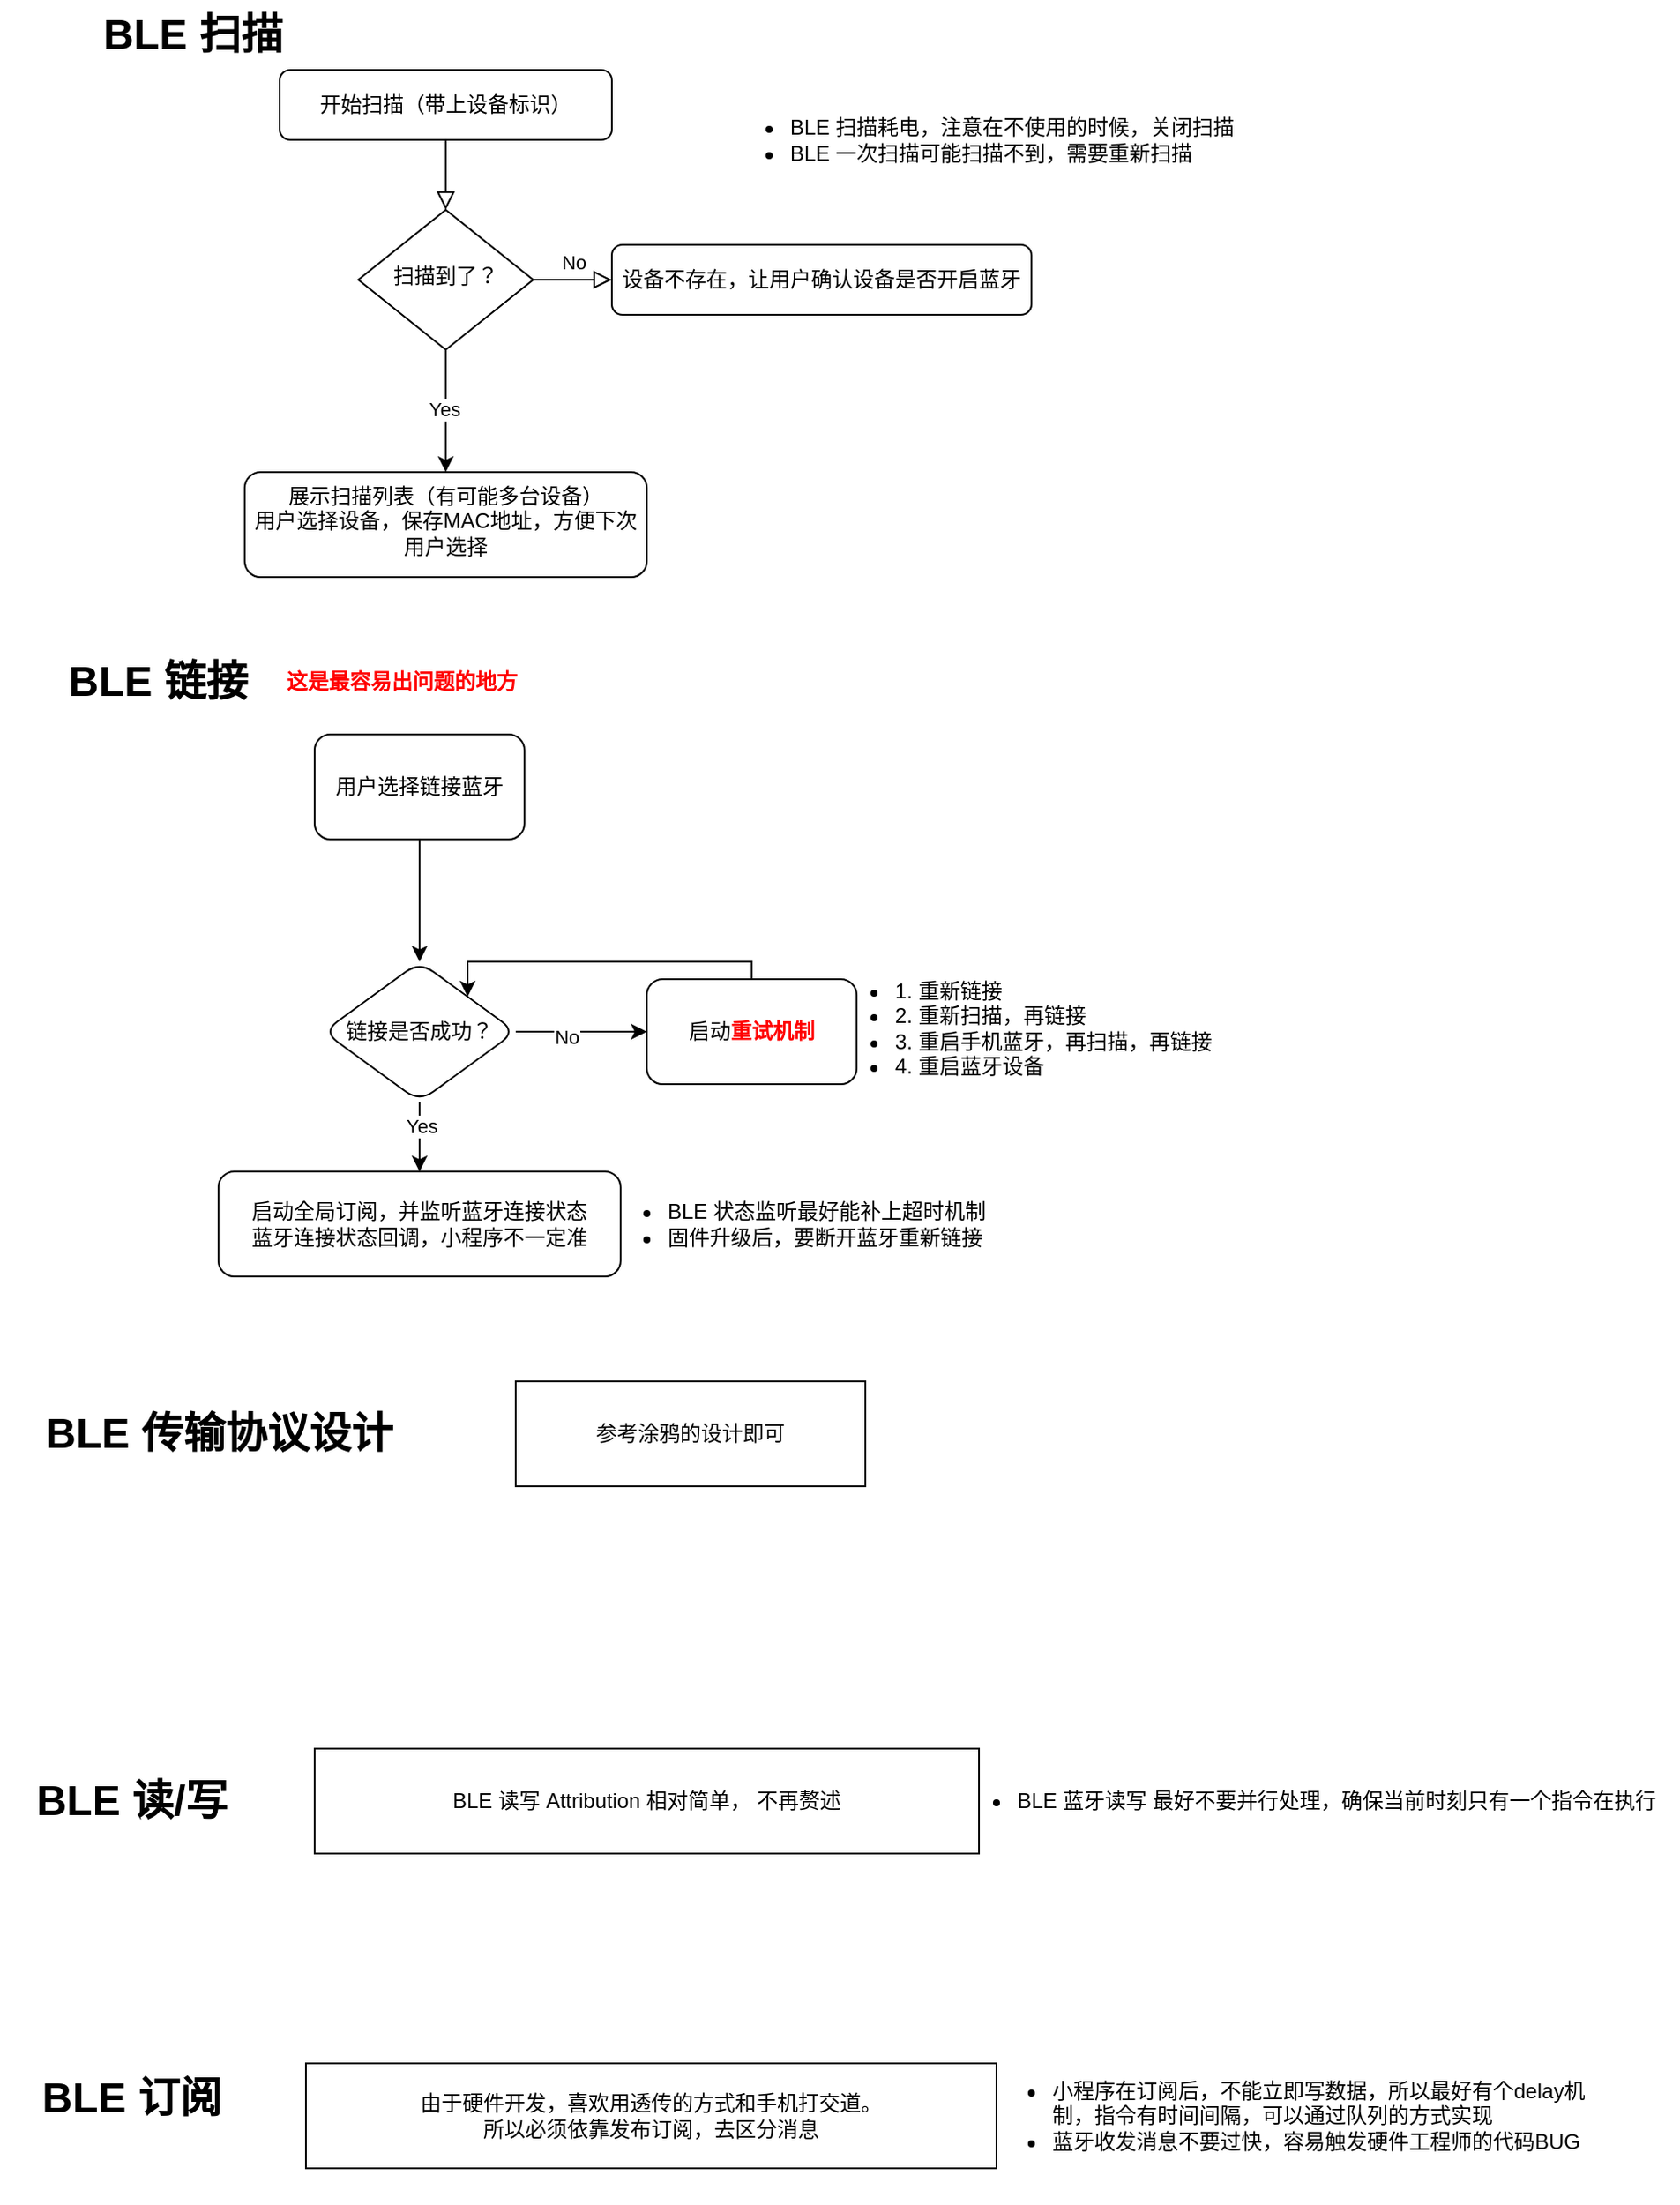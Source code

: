 <mxfile version="21.6.6" type="github">
  <diagram id="C5RBs43oDa-KdzZeNtuy" name="Page-1">
    <mxGraphModel dx="1434" dy="680" grid="1" gridSize="10" guides="1" tooltips="1" connect="1" arrows="1" fold="1" page="1" pageScale="1" pageWidth="827" pageHeight="1600" math="0" shadow="0">
      <root>
        <mxCell id="WIyWlLk6GJQsqaUBKTNV-0" />
        <mxCell id="WIyWlLk6GJQsqaUBKTNV-1" parent="WIyWlLk6GJQsqaUBKTNV-0" />
        <mxCell id="WIyWlLk6GJQsqaUBKTNV-2" value="" style="rounded=0;html=1;jettySize=auto;orthogonalLoop=1;fontSize=11;endArrow=block;endFill=0;endSize=8;strokeWidth=1;shadow=0;labelBackgroundColor=none;edgeStyle=orthogonalEdgeStyle;" parent="WIyWlLk6GJQsqaUBKTNV-1" source="WIyWlLk6GJQsqaUBKTNV-3" target="WIyWlLk6GJQsqaUBKTNV-6" edge="1">
          <mxGeometry relative="1" as="geometry" />
        </mxCell>
        <mxCell id="WIyWlLk6GJQsqaUBKTNV-3" value="开始扫描（带上设备标识）" style="rounded=1;whiteSpace=wrap;html=1;fontSize=12;glass=0;strokeWidth=1;shadow=0;" parent="WIyWlLk6GJQsqaUBKTNV-1" vertex="1">
          <mxGeometry x="160" y="80" width="190" height="40" as="geometry" />
        </mxCell>
        <mxCell id="WIyWlLk6GJQsqaUBKTNV-5" value="No" style="edgeStyle=orthogonalEdgeStyle;rounded=0;html=1;jettySize=auto;orthogonalLoop=1;fontSize=11;endArrow=block;endFill=0;endSize=8;strokeWidth=1;shadow=0;labelBackgroundColor=none;" parent="WIyWlLk6GJQsqaUBKTNV-1" source="WIyWlLk6GJQsqaUBKTNV-6" target="WIyWlLk6GJQsqaUBKTNV-7" edge="1">
          <mxGeometry y="10" relative="1" as="geometry">
            <mxPoint as="offset" />
          </mxGeometry>
        </mxCell>
        <mxCell id="4Q__4F4uSHIKYperc5K1-3" value="" style="edgeStyle=orthogonalEdgeStyle;rounded=0;orthogonalLoop=1;jettySize=auto;html=1;" edge="1" parent="WIyWlLk6GJQsqaUBKTNV-1" source="WIyWlLk6GJQsqaUBKTNV-6" target="4Q__4F4uSHIKYperc5K1-2">
          <mxGeometry relative="1" as="geometry" />
        </mxCell>
        <mxCell id="4Q__4F4uSHIKYperc5K1-4" value="Yes" style="edgeLabel;html=1;align=center;verticalAlign=middle;resizable=0;points=[];" vertex="1" connectable="0" parent="4Q__4F4uSHIKYperc5K1-3">
          <mxGeometry x="-0.044" y="-1" relative="1" as="geometry">
            <mxPoint as="offset" />
          </mxGeometry>
        </mxCell>
        <mxCell id="WIyWlLk6GJQsqaUBKTNV-6" value="扫描到了？" style="rhombus;whiteSpace=wrap;html=1;shadow=0;fontFamily=Helvetica;fontSize=12;align=center;strokeWidth=1;spacing=6;spacingTop=-4;" parent="WIyWlLk6GJQsqaUBKTNV-1" vertex="1">
          <mxGeometry x="205" y="160" width="100" height="80" as="geometry" />
        </mxCell>
        <mxCell id="WIyWlLk6GJQsqaUBKTNV-7" value="设备不存在，让用户确认设备是否开启蓝牙" style="rounded=1;whiteSpace=wrap;html=1;fontSize=12;glass=0;strokeWidth=1;shadow=0;" parent="WIyWlLk6GJQsqaUBKTNV-1" vertex="1">
          <mxGeometry x="350" y="180" width="240" height="40" as="geometry" />
        </mxCell>
        <mxCell id="4Q__4F4uSHIKYperc5K1-0" value="BLE 扫描" style="text;strokeColor=none;fillColor=none;html=1;fontSize=24;fontStyle=1;verticalAlign=middle;align=center;" vertex="1" parent="WIyWlLk6GJQsqaUBKTNV-1">
          <mxGeometry x="60" y="40" width="100" height="40" as="geometry" />
        </mxCell>
        <mxCell id="4Q__4F4uSHIKYperc5K1-2" value="展示扫描列表（有可能多台设备）&lt;br&gt;用户选择设备，保存MAC地址，方便下次用户选择" style="rounded=1;whiteSpace=wrap;html=1;shadow=0;strokeWidth=1;spacing=6;spacingTop=-4;" vertex="1" parent="WIyWlLk6GJQsqaUBKTNV-1">
          <mxGeometry x="140" y="310" width="230" height="60" as="geometry" />
        </mxCell>
        <mxCell id="4Q__4F4uSHIKYperc5K1-11" value="&lt;ul&gt;&lt;li&gt;BLE 扫描耗电，注意在不使用的时候，关闭扫描&lt;/li&gt;&lt;li&gt;BLE 一次扫描可能扫描不到，需要重新扫描&lt;/li&gt;&lt;/ul&gt;" style="text;strokeColor=none;fillColor=none;html=1;whiteSpace=wrap;verticalAlign=middle;overflow=hidden;" vertex="1" parent="WIyWlLk6GJQsqaUBKTNV-1">
          <mxGeometry x="410" y="70" width="320" height="100" as="geometry" />
        </mxCell>
        <mxCell id="4Q__4F4uSHIKYperc5K1-12" value="BLE 链接" style="text;strokeColor=none;fillColor=none;html=1;fontSize=24;fontStyle=1;verticalAlign=middle;align=center;" vertex="1" parent="WIyWlLk6GJQsqaUBKTNV-1">
          <mxGeometry x="40" y="410" width="100" height="40" as="geometry" />
        </mxCell>
        <mxCell id="4Q__4F4uSHIKYperc5K1-15" value="" style="edgeStyle=orthogonalEdgeStyle;rounded=0;orthogonalLoop=1;jettySize=auto;html=1;" edge="1" parent="WIyWlLk6GJQsqaUBKTNV-1" source="4Q__4F4uSHIKYperc5K1-13" target="4Q__4F4uSHIKYperc5K1-14">
          <mxGeometry relative="1" as="geometry" />
        </mxCell>
        <mxCell id="4Q__4F4uSHIKYperc5K1-13" value="用户选择链接蓝牙" style="rounded=1;whiteSpace=wrap;html=1;" vertex="1" parent="WIyWlLk6GJQsqaUBKTNV-1">
          <mxGeometry x="180" y="460" width="120" height="60" as="geometry" />
        </mxCell>
        <mxCell id="4Q__4F4uSHIKYperc5K1-17" value="" style="edgeStyle=orthogonalEdgeStyle;rounded=0;orthogonalLoop=1;jettySize=auto;html=1;" edge="1" parent="WIyWlLk6GJQsqaUBKTNV-1" source="4Q__4F4uSHIKYperc5K1-14" target="4Q__4F4uSHIKYperc5K1-16">
          <mxGeometry relative="1" as="geometry" />
        </mxCell>
        <mxCell id="4Q__4F4uSHIKYperc5K1-18" value="No" style="edgeLabel;html=1;align=center;verticalAlign=middle;resizable=0;points=[];" vertex="1" connectable="0" parent="4Q__4F4uSHIKYperc5K1-17">
          <mxGeometry x="-0.231" y="-3" relative="1" as="geometry">
            <mxPoint as="offset" />
          </mxGeometry>
        </mxCell>
        <mxCell id="4Q__4F4uSHIKYperc5K1-25" value="" style="edgeStyle=orthogonalEdgeStyle;rounded=0;orthogonalLoop=1;jettySize=auto;html=1;" edge="1" parent="WIyWlLk6GJQsqaUBKTNV-1" source="4Q__4F4uSHIKYperc5K1-14" target="4Q__4F4uSHIKYperc5K1-24">
          <mxGeometry relative="1" as="geometry" />
        </mxCell>
        <mxCell id="4Q__4F4uSHIKYperc5K1-26" value="Yes" style="edgeLabel;html=1;align=center;verticalAlign=middle;resizable=0;points=[];" vertex="1" connectable="0" parent="4Q__4F4uSHIKYperc5K1-25">
          <mxGeometry x="-0.311" y="1" relative="1" as="geometry">
            <mxPoint as="offset" />
          </mxGeometry>
        </mxCell>
        <mxCell id="4Q__4F4uSHIKYperc5K1-14" value="链接是否成功？" style="rhombus;whiteSpace=wrap;html=1;rounded=1;" vertex="1" parent="WIyWlLk6GJQsqaUBKTNV-1">
          <mxGeometry x="185" y="590" width="110" height="80" as="geometry" />
        </mxCell>
        <mxCell id="4Q__4F4uSHIKYperc5K1-19" style="edgeStyle=orthogonalEdgeStyle;rounded=0;orthogonalLoop=1;jettySize=auto;html=1;exitX=0.5;exitY=0;exitDx=0;exitDy=0;entryX=1;entryY=0;entryDx=0;entryDy=0;" edge="1" parent="WIyWlLk6GJQsqaUBKTNV-1" source="4Q__4F4uSHIKYperc5K1-16" target="4Q__4F4uSHIKYperc5K1-14">
          <mxGeometry relative="1" as="geometry">
            <Array as="points">
              <mxPoint x="430" y="590" />
              <mxPoint x="268" y="590" />
            </Array>
          </mxGeometry>
        </mxCell>
        <mxCell id="4Q__4F4uSHIKYperc5K1-16" value="启动&lt;b&gt;&lt;font color=&quot;#ff0000&quot;&gt;重试机制&lt;/font&gt;&lt;/b&gt;" style="whiteSpace=wrap;html=1;rounded=1;" vertex="1" parent="WIyWlLk6GJQsqaUBKTNV-1">
          <mxGeometry x="370" y="600" width="120" height="60" as="geometry" />
        </mxCell>
        <mxCell id="4Q__4F4uSHIKYperc5K1-21" value="&lt;ul&gt;&lt;li&gt;1. 重新链接&lt;/li&gt;&lt;li&gt;&lt;span style=&quot;background-color: initial;&quot;&gt;2. 重新扫描，再链接&lt;/span&gt;&lt;/li&gt;&lt;li&gt;&lt;span style=&quot;background-color: initial;&quot;&gt;3. 重启手机蓝牙，再扫描，再链接&lt;/span&gt;&lt;br&gt;&lt;/li&gt;&lt;li&gt;&lt;span style=&quot;background-color: initial;&quot;&gt;4. 重启蓝牙设备&lt;/span&gt;&lt;/li&gt;&lt;/ul&gt;" style="text;strokeColor=none;fillColor=none;html=1;whiteSpace=wrap;verticalAlign=middle;overflow=hidden;" vertex="1" parent="WIyWlLk6GJQsqaUBKTNV-1">
          <mxGeometry x="470" y="565" width="240" height="125" as="geometry" />
        </mxCell>
        <mxCell id="4Q__4F4uSHIKYperc5K1-24" value="启动全局订阅，并监听蓝牙连接状态&lt;br&gt;蓝牙连接状态回调，小程序不一定准" style="whiteSpace=wrap;html=1;rounded=1;" vertex="1" parent="WIyWlLk6GJQsqaUBKTNV-1">
          <mxGeometry x="125" y="710" width="230" height="60" as="geometry" />
        </mxCell>
        <mxCell id="4Q__4F4uSHIKYperc5K1-28" value="BLE 读/写" style="text;strokeColor=none;fillColor=none;html=1;fontSize=24;fontStyle=1;verticalAlign=middle;align=center;" vertex="1" parent="WIyWlLk6GJQsqaUBKTNV-1">
          <mxGeometry x="20" y="1050" width="110" height="40" as="geometry" />
        </mxCell>
        <mxCell id="4Q__4F4uSHIKYperc5K1-29" value="BLE 读写 Attribution 相对简单， 不再赘述" style="whiteSpace=wrap;html=1;" vertex="1" parent="WIyWlLk6GJQsqaUBKTNV-1">
          <mxGeometry x="180" y="1040" width="380" height="60" as="geometry" />
        </mxCell>
        <mxCell id="4Q__4F4uSHIKYperc5K1-30" value="BLE 传输协议设计" style="text;strokeColor=none;fillColor=none;html=1;fontSize=24;fontStyle=1;verticalAlign=middle;align=center;" vertex="1" parent="WIyWlLk6GJQsqaUBKTNV-1">
          <mxGeometry y="840" width="250" height="40" as="geometry" />
        </mxCell>
        <mxCell id="4Q__4F4uSHIKYperc5K1-31" value="参考涂鸦的设计即可" style="whiteSpace=wrap;html=1;" vertex="1" parent="WIyWlLk6GJQsqaUBKTNV-1">
          <mxGeometry x="295" y="830" width="200" height="60" as="geometry" />
        </mxCell>
        <mxCell id="4Q__4F4uSHIKYperc5K1-32" value="&lt;ul&gt;&lt;li&gt;BLE 状态监听最好能补上超时机制&lt;/li&gt;&lt;li&gt;固件升级后，要断开蓝牙重新链接&lt;/li&gt;&lt;/ul&gt;" style="text;strokeColor=none;fillColor=none;html=1;whiteSpace=wrap;verticalAlign=middle;overflow=hidden;" vertex="1" parent="WIyWlLk6GJQsqaUBKTNV-1">
          <mxGeometry x="340" y="710" width="250" height="60" as="geometry" />
        </mxCell>
        <mxCell id="4Q__4F4uSHIKYperc5K1-33" value="BLE 订阅" style="text;strokeColor=none;fillColor=none;html=1;fontSize=24;fontStyle=1;verticalAlign=middle;align=center;" vertex="1" parent="WIyWlLk6GJQsqaUBKTNV-1">
          <mxGeometry x="15" y="1220" width="120" height="40" as="geometry" />
        </mxCell>
        <mxCell id="4Q__4F4uSHIKYperc5K1-34" value="由于硬件开发，喜欢用透传的方式和手机打交道。&lt;br&gt;所以必须依靠发布订阅，去区分消息" style="rounded=0;whiteSpace=wrap;html=1;" vertex="1" parent="WIyWlLk6GJQsqaUBKTNV-1">
          <mxGeometry x="175" y="1220" width="395" height="60" as="geometry" />
        </mxCell>
        <mxCell id="4Q__4F4uSHIKYperc5K1-35" value="&lt;ul&gt;&lt;li&gt;BLE 蓝牙读写 最好不要并行处理，确保当前时刻只有一个指令在执行&lt;/li&gt;&lt;/ul&gt;" style="text;strokeColor=none;fillColor=none;html=1;whiteSpace=wrap;verticalAlign=middle;overflow=hidden;" vertex="1" parent="WIyWlLk6GJQsqaUBKTNV-1">
          <mxGeometry x="540" y="1030" width="420" height="80" as="geometry" />
        </mxCell>
        <mxCell id="4Q__4F4uSHIKYperc5K1-36" value="&lt;ul&gt;&lt;li style=&quot;border-color: var(--border-color);&quot;&gt;小程序在订阅后，不能立即写数据，所以最好有个delay机制，指令有时间间隔，可以通过队列的方式实现&lt;/li&gt;&lt;li style=&quot;border-color: var(--border-color);&quot;&gt;蓝牙收发消息不要过快，容易触发硬件工程师的代码BUG&lt;/li&gt;&lt;/ul&gt;" style="text;strokeColor=none;fillColor=none;html=1;whiteSpace=wrap;verticalAlign=middle;overflow=hidden;" vertex="1" parent="WIyWlLk6GJQsqaUBKTNV-1">
          <mxGeometry x="560" y="1200" width="360" height="100" as="geometry" />
        </mxCell>
        <mxCell id="4Q__4F4uSHIKYperc5K1-37" value="&lt;b&gt;&lt;font color=&quot;#ff0000&quot;&gt;这是最容易出问题的地方&lt;/font&gt;&lt;/b&gt;" style="text;html=1;strokeColor=none;fillColor=none;align=center;verticalAlign=middle;whiteSpace=wrap;rounded=0;" vertex="1" parent="WIyWlLk6GJQsqaUBKTNV-1">
          <mxGeometry x="130" y="405" width="200" height="50" as="geometry" />
        </mxCell>
      </root>
    </mxGraphModel>
  </diagram>
</mxfile>
